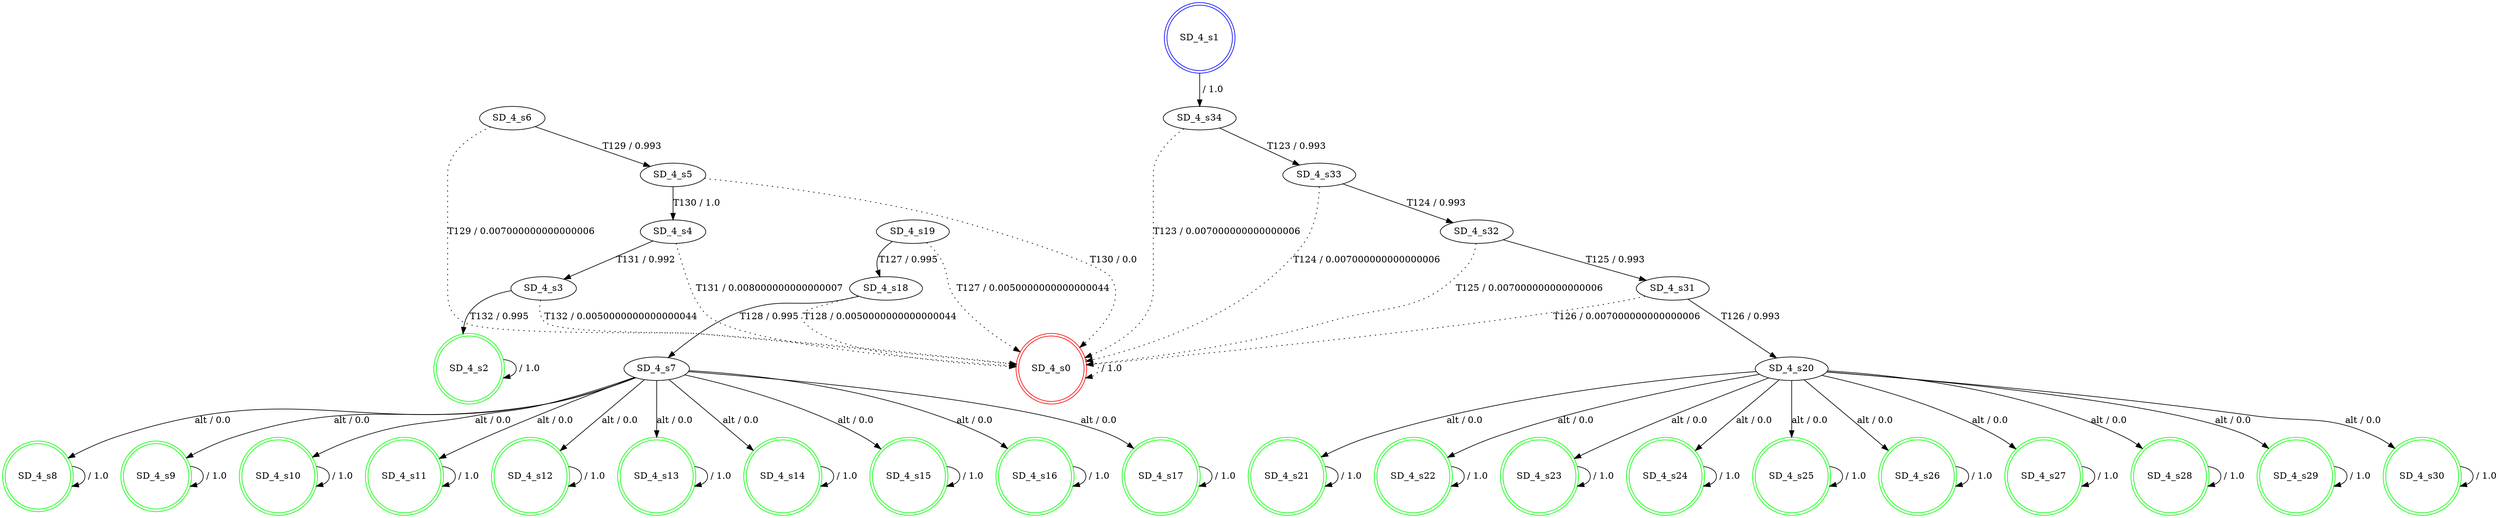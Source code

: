 digraph graphname {
SD_4_s0 [label="SD_4_s0",color=red,shape=doublecircle ];
SD_4_s1 [label="SD_4_s1",color=blue,shape=doublecircle ];
SD_4_s2 [label="SD_4_s2",color=green,shape=doublecircle ];
SD_4_s3 [label="SD_4_s3" ];
SD_4_s4 [label="SD_4_s4" ];
SD_4_s5 [label="SD_4_s5" ];
SD_4_s6 [label="SD_4_s6" ];
SD_4_s7 [label="SD_4_s7" ];
SD_4_s8 [label="SD_4_s8",color=green,shape=doublecircle ];
SD_4_s9 [label="SD_4_s9",color=green,shape=doublecircle ];
SD_4_s10 [label="SD_4_s10",color=green,shape=doublecircle ];
SD_4_s11 [label="SD_4_s11",color=green,shape=doublecircle ];
SD_4_s12 [label="SD_4_s12",color=green,shape=doublecircle ];
SD_4_s13 [label="SD_4_s13",color=green,shape=doublecircle ];
SD_4_s14 [label="SD_4_s14",color=green,shape=doublecircle ];
SD_4_s15 [label="SD_4_s15",color=green,shape=doublecircle ];
SD_4_s16 [label="SD_4_s16",color=green,shape=doublecircle ];
SD_4_s17 [label="SD_4_s17",color=green,shape=doublecircle ];
SD_4_s18 [label="SD_4_s18" ];
SD_4_s19 [label="SD_4_s19" ];
SD_4_s20 [label="SD_4_s20" ];
SD_4_s21 [label="SD_4_s21",color=green,shape=doublecircle ];
SD_4_s22 [label="SD_4_s22",color=green,shape=doublecircle ];
SD_4_s23 [label="SD_4_s23",color=green,shape=doublecircle ];
SD_4_s24 [label="SD_4_s24",color=green,shape=doublecircle ];
SD_4_s25 [label="SD_4_s25",color=green,shape=doublecircle ];
SD_4_s26 [label="SD_4_s26",color=green,shape=doublecircle ];
SD_4_s27 [label="SD_4_s27",color=green,shape=doublecircle ];
SD_4_s28 [label="SD_4_s28",color=green,shape=doublecircle ];
SD_4_s29 [label="SD_4_s29",color=green,shape=doublecircle ];
SD_4_s30 [label="SD_4_s30",color=green,shape=doublecircle ];
SD_4_s31 [label="SD_4_s31" ];
SD_4_s32 [label="SD_4_s32" ];
SD_4_s33 [label="SD_4_s33" ];
SD_4_s34 [label="SD_4_s34" ];
SD_4_s0 -> SD_4_s0 [label=" / 1.0", style=dotted];
SD_4_s1 -> SD_4_s34 [label=" / 1.0"];
SD_4_s2 -> SD_4_s2 [label=" / 1.0"];
SD_4_s3 -> SD_4_s2 [label="T132 / 0.995"];
SD_4_s3 -> SD_4_s0 [label="T132 / 0.0050000000000000044", style=dotted];
SD_4_s4 -> SD_4_s3 [label="T131 / 0.992"];
SD_4_s4 -> SD_4_s0 [label="T131 / 0.008000000000000007", style=dotted];
SD_4_s5 -> SD_4_s4 [label="T130 / 1.0"];
SD_4_s5 -> SD_4_s0 [label="T130 / 0.0", style=dotted];
SD_4_s6 -> SD_4_s5 [label="T129 / 0.993"];
SD_4_s6 -> SD_4_s0 [label="T129 / 0.007000000000000006", style=dotted];
SD_4_s7 -> SD_4_s8 [label="alt / 0.0"];
SD_4_s7 -> SD_4_s9 [label="alt / 0.0"];
SD_4_s7 -> SD_4_s10 [label="alt / 0.0"];
SD_4_s7 -> SD_4_s11 [label="alt / 0.0"];
SD_4_s7 -> SD_4_s12 [label="alt / 0.0"];
SD_4_s7 -> SD_4_s13 [label="alt / 0.0"];
SD_4_s7 -> SD_4_s14 [label="alt / 0.0"];
SD_4_s7 -> SD_4_s15 [label="alt / 0.0"];
SD_4_s7 -> SD_4_s16 [label="alt / 0.0"];
SD_4_s7 -> SD_4_s17 [label="alt / 0.0"];
SD_4_s8 -> SD_4_s8 [label=" / 1.0"];
SD_4_s9 -> SD_4_s9 [label=" / 1.0"];
SD_4_s10 -> SD_4_s10 [label=" / 1.0"];
SD_4_s11 -> SD_4_s11 [label=" / 1.0"];
SD_4_s12 -> SD_4_s12 [label=" / 1.0"];
SD_4_s13 -> SD_4_s13 [label=" / 1.0"];
SD_4_s14 -> SD_4_s14 [label=" / 1.0"];
SD_4_s15 -> SD_4_s15 [label=" / 1.0"];
SD_4_s16 -> SD_4_s16 [label=" / 1.0"];
SD_4_s17 -> SD_4_s17 [label=" / 1.0"];
SD_4_s18 -> SD_4_s7 [label="T128 / 0.995"];
SD_4_s18 -> SD_4_s0 [label="T128 / 0.0050000000000000044", style=dotted];
SD_4_s19 -> SD_4_s18 [label="T127 / 0.995"];
SD_4_s19 -> SD_4_s0 [label="T127 / 0.0050000000000000044", style=dotted];
SD_4_s20 -> SD_4_s21 [label="alt / 0.0"];
SD_4_s20 -> SD_4_s22 [label="alt / 0.0"];
SD_4_s20 -> SD_4_s23 [label="alt / 0.0"];
SD_4_s20 -> SD_4_s24 [label="alt / 0.0"];
SD_4_s20 -> SD_4_s25 [label="alt / 0.0"];
SD_4_s20 -> SD_4_s26 [label="alt / 0.0"];
SD_4_s20 -> SD_4_s27 [label="alt / 0.0"];
SD_4_s20 -> SD_4_s28 [label="alt / 0.0"];
SD_4_s20 -> SD_4_s29 [label="alt / 0.0"];
SD_4_s20 -> SD_4_s30 [label="alt / 0.0"];
SD_4_s21 -> SD_4_s21 [label=" / 1.0"];
SD_4_s22 -> SD_4_s22 [label=" / 1.0"];
SD_4_s23 -> SD_4_s23 [label=" / 1.0"];
SD_4_s24 -> SD_4_s24 [label=" / 1.0"];
SD_4_s25 -> SD_4_s25 [label=" / 1.0"];
SD_4_s26 -> SD_4_s26 [label=" / 1.0"];
SD_4_s27 -> SD_4_s27 [label=" / 1.0"];
SD_4_s28 -> SD_4_s28 [label=" / 1.0"];
SD_4_s29 -> SD_4_s29 [label=" / 1.0"];
SD_4_s30 -> SD_4_s30 [label=" / 1.0"];
SD_4_s31 -> SD_4_s20 [label="T126 / 0.993"];
SD_4_s31 -> SD_4_s0 [label="T126 / 0.007000000000000006", style=dotted];
SD_4_s32 -> SD_4_s31 [label="T125 / 0.993"];
SD_4_s32 -> SD_4_s0 [label="T125 / 0.007000000000000006", style=dotted];
SD_4_s33 -> SD_4_s32 [label="T124 / 0.993"];
SD_4_s33 -> SD_4_s0 [label="T124 / 0.007000000000000006", style=dotted];
SD_4_s34 -> SD_4_s33 [label="T123 / 0.993"];
SD_4_s34 -> SD_4_s0 [label="T123 / 0.007000000000000006", style=dotted];
}